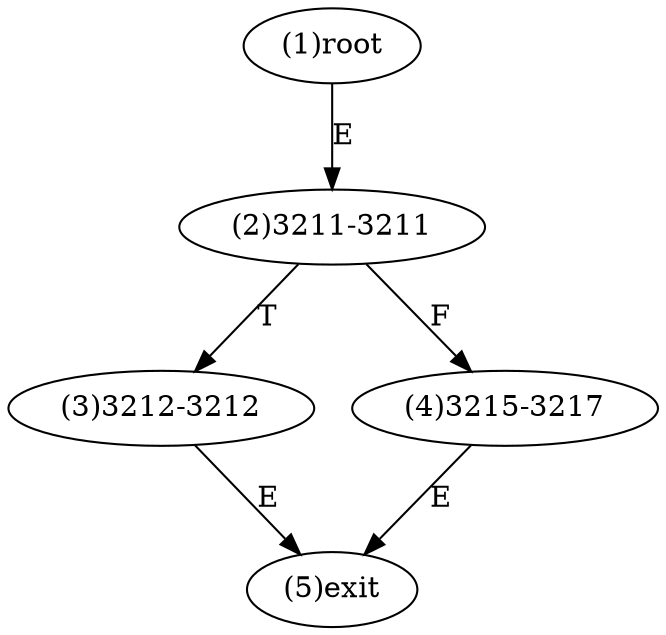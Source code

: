 digraph "" { 
1[ label="(1)root"];
2[ label="(2)3211-3211"];
3[ label="(3)3212-3212"];
4[ label="(4)3215-3217"];
5[ label="(5)exit"];
1->2[ label="E"];
2->4[ label="F"];
2->3[ label="T"];
3->5[ label="E"];
4->5[ label="E"];
}